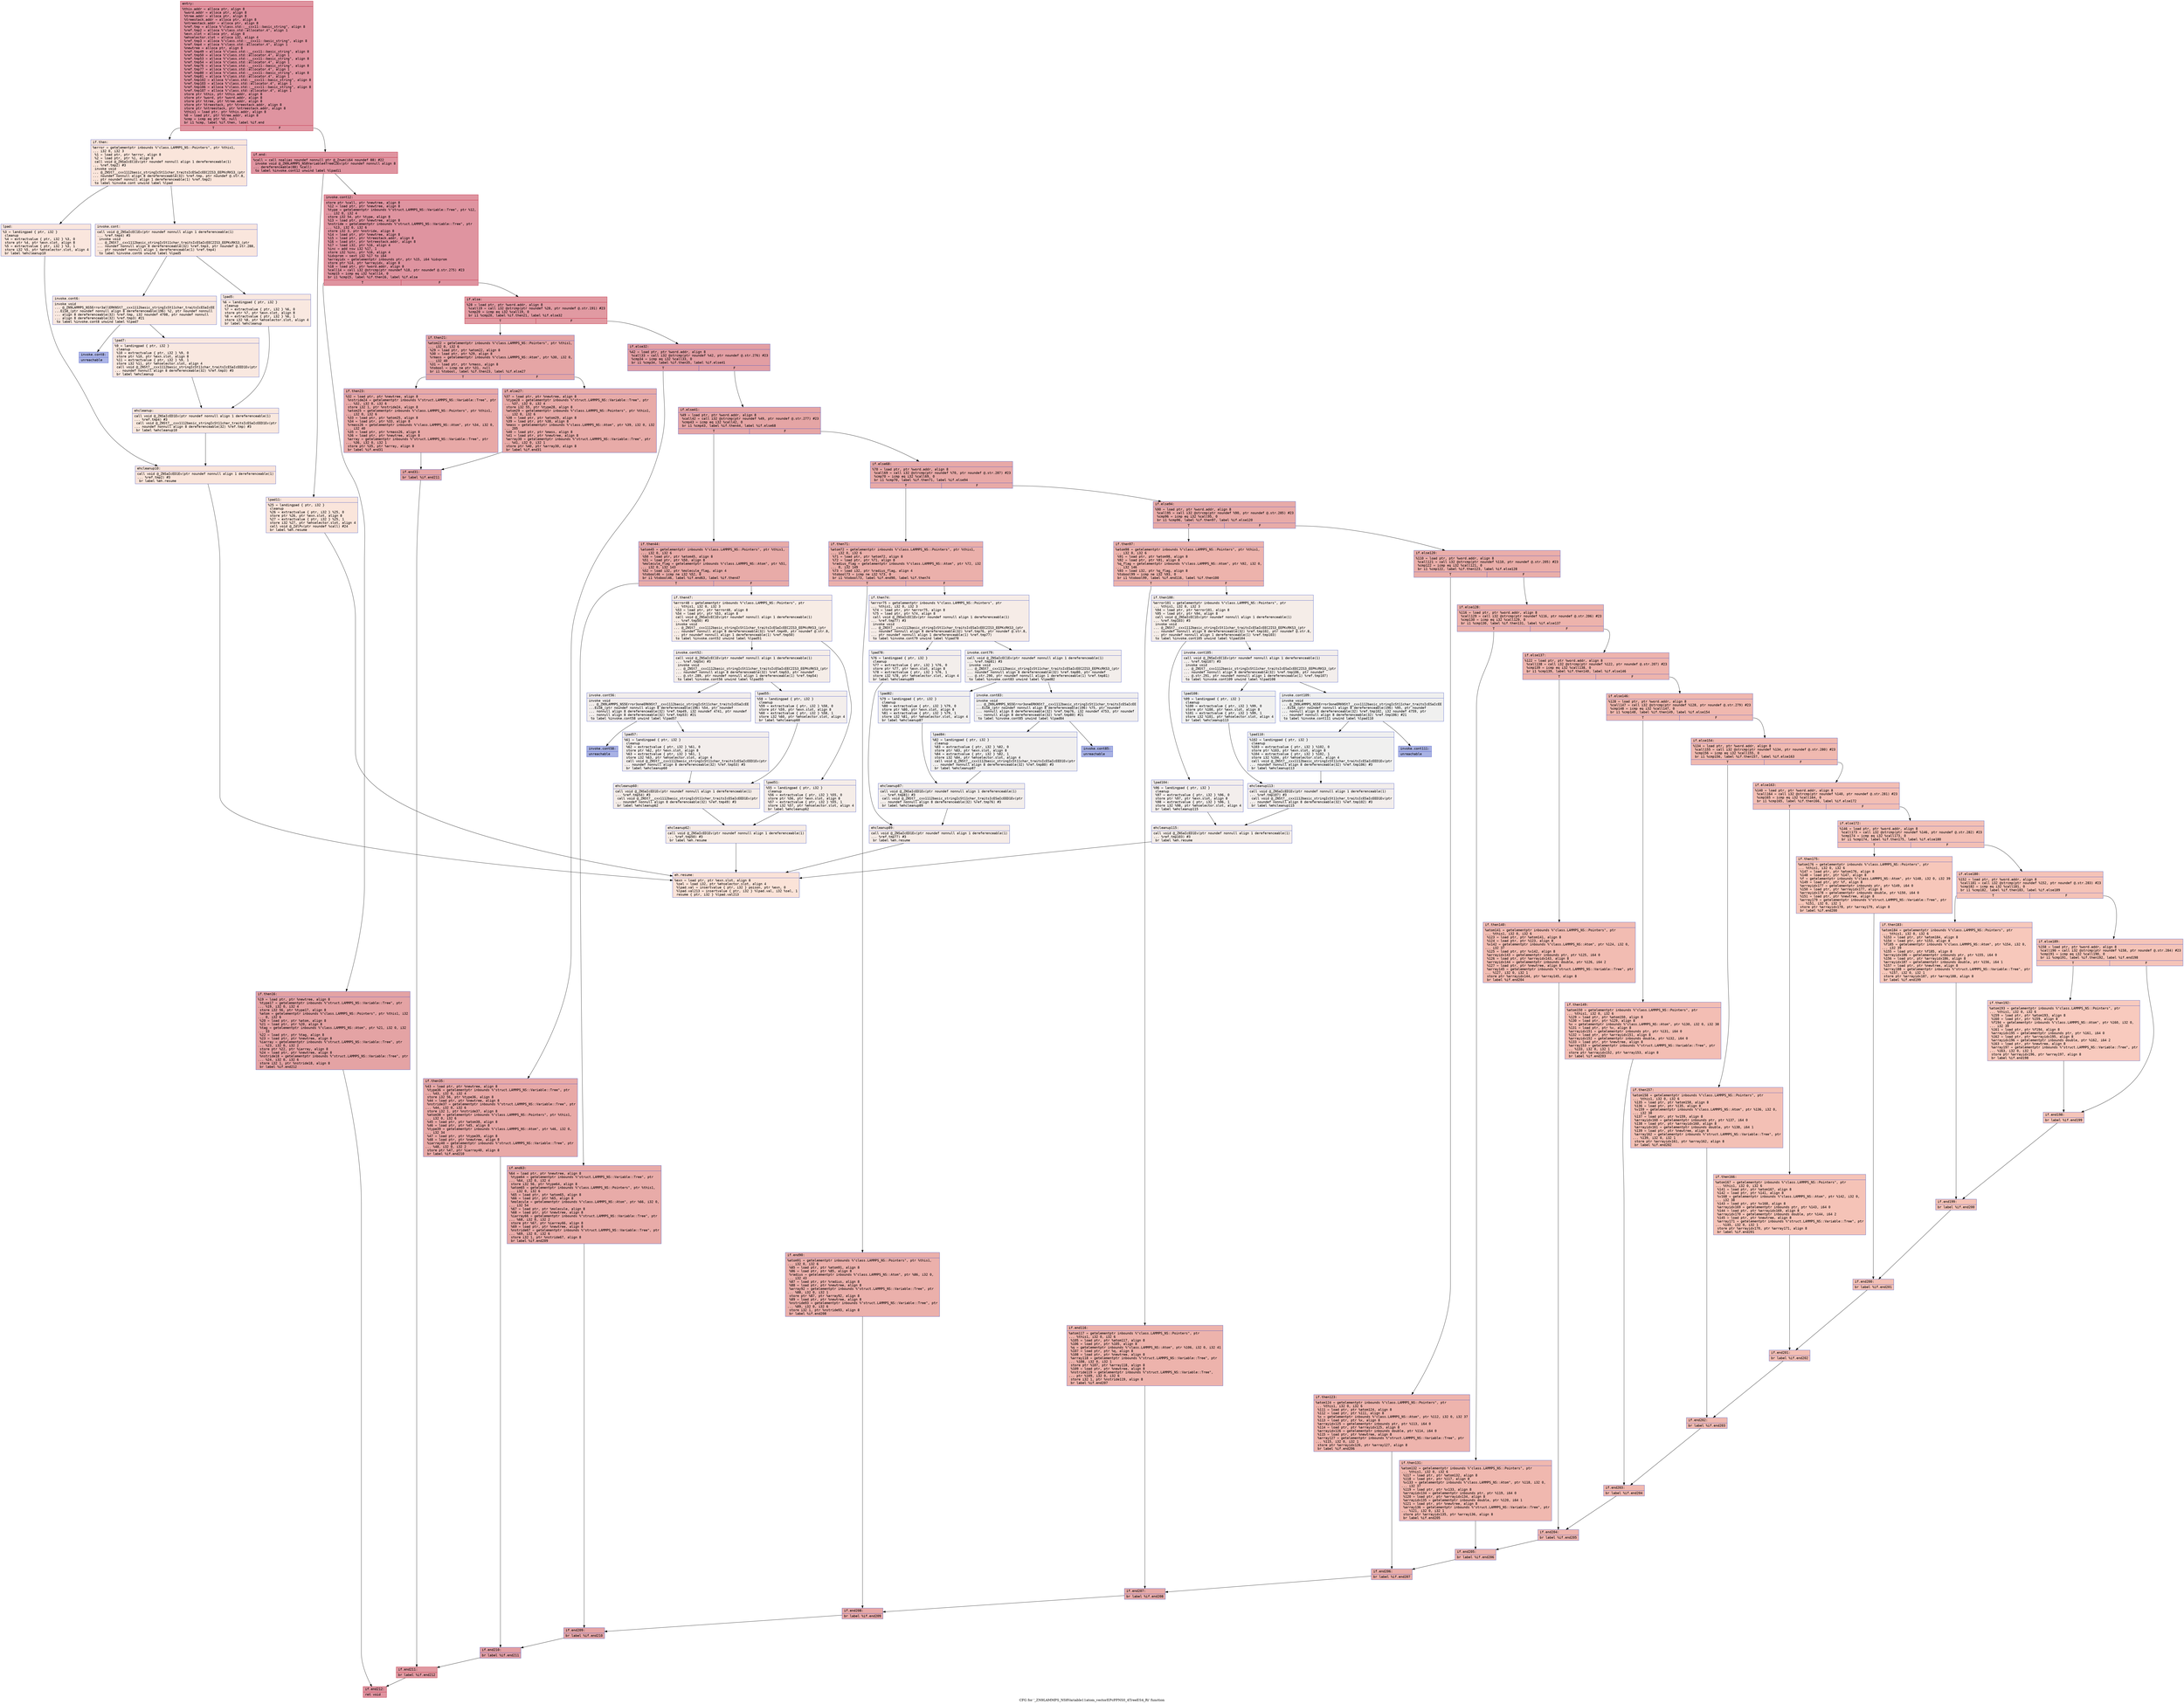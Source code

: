 digraph "CFG for '_ZN9LAMMPS_NS8Variable11atom_vectorEPcPPNS0_4TreeES4_Ri' function" {
	label="CFG for '_ZN9LAMMPS_NS8Variable11atom_vectorEPcPPNS0_4TreeES4_Ri' function";

	Node0x556bfe8cb020 [shape=record,color="#b70d28ff", style=filled, fillcolor="#b70d2870" fontname="Courier",label="{entry:\l|  %this.addr = alloca ptr, align 8\l  %word.addr = alloca ptr, align 8\l  %tree.addr = alloca ptr, align 8\l  %treestack.addr = alloca ptr, align 8\l  %ntreestack.addr = alloca ptr, align 8\l  %ref.tmp = alloca %\"class.std::__cxx11::basic_string\", align 8\l  %ref.tmp2 = alloca %\"class.std::allocator.4\", align 1\l  %exn.slot = alloca ptr, align 8\l  %ehselector.slot = alloca i32, align 4\l  %ref.tmp3 = alloca %\"class.std::__cxx11::basic_string\", align 8\l  %ref.tmp4 = alloca %\"class.std::allocator.4\", align 1\l  %newtree = alloca ptr, align 8\l  %ref.tmp49 = alloca %\"class.std::__cxx11::basic_string\", align 8\l  %ref.tmp50 = alloca %\"class.std::allocator.4\", align 1\l  %ref.tmp53 = alloca %\"class.std::__cxx11::basic_string\", align 8\l  %ref.tmp54 = alloca %\"class.std::allocator.4\", align 1\l  %ref.tmp76 = alloca %\"class.std::__cxx11::basic_string\", align 8\l  %ref.tmp77 = alloca %\"class.std::allocator.4\", align 1\l  %ref.tmp80 = alloca %\"class.std::__cxx11::basic_string\", align 8\l  %ref.tmp81 = alloca %\"class.std::allocator.4\", align 1\l  %ref.tmp102 = alloca %\"class.std::__cxx11::basic_string\", align 8\l  %ref.tmp103 = alloca %\"class.std::allocator.4\", align 1\l  %ref.tmp106 = alloca %\"class.std::__cxx11::basic_string\", align 8\l  %ref.tmp107 = alloca %\"class.std::allocator.4\", align 1\l  store ptr %this, ptr %this.addr, align 8\l  store ptr %word, ptr %word.addr, align 8\l  store ptr %tree, ptr %tree.addr, align 8\l  store ptr %treestack, ptr %treestack.addr, align 8\l  store ptr %ntreestack, ptr %ntreestack.addr, align 8\l  %this1 = load ptr, ptr %this.addr, align 8\l  %0 = load ptr, ptr %tree.addr, align 8\l  %cmp = icmp eq ptr %0, null\l  br i1 %cmp, label %if.then, label %if.end\l|{<s0>T|<s1>F}}"];
	Node0x556bfe8cb020:s0 -> Node0x556bfe8ccb90[tooltip="entry -> if.then\nProbability 0.00%" ];
	Node0x556bfe8cb020:s1 -> Node0x556bfe8ccc00[tooltip="entry -> if.end\nProbability 100.00%" ];
	Node0x556bfe8ccb90 [shape=record,color="#3d50c3ff", style=filled, fillcolor="#f4c5ad70" fontname="Courier",label="{if.then:\l|  %error = getelementptr inbounds %\"class.LAMMPS_NS::Pointers\", ptr %this1,\l... i32 0, i32 3\l  %1 = load ptr, ptr %error, align 8\l  %2 = load ptr, ptr %1, align 8\l  call void @_ZNSaIcEC1Ev(ptr noundef nonnull align 1 dereferenceable(1)\l... %ref.tmp2) #3\l  invoke void\l... @_ZNSt7__cxx1112basic_stringIcSt11char_traitsIcESaIcEEC2IS3_EEPKcRKS3_(ptr\l... noundef nonnull align 8 dereferenceable(32) %ref.tmp, ptr noundef @.str.8,\l... ptr noundef nonnull align 1 dereferenceable(1) %ref.tmp2)\l          to label %invoke.cont unwind label %lpad\l}"];
	Node0x556bfe8ccb90 -> Node0x556bfe8cd080[tooltip="if.then -> invoke.cont\nProbability 50.00%" ];
	Node0x556bfe8ccb90 -> Node0x556bfe8cd0d0[tooltip="if.then -> lpad\nProbability 50.00%" ];
	Node0x556bfe8cd080 [shape=record,color="#3d50c3ff", style=filled, fillcolor="#f3c7b170" fontname="Courier",label="{invoke.cont:\l|  call void @_ZNSaIcEC1Ev(ptr noundef nonnull align 1 dereferenceable(1)\l... %ref.tmp4) #3\l  invoke void\l... @_ZNSt7__cxx1112basic_stringIcSt11char_traitsIcESaIcEEC2IS3_EEPKcRKS3_(ptr\l... noundef nonnull align 8 dereferenceable(32) %ref.tmp3, ptr noundef @.str.288,\l... ptr noundef nonnull align 1 dereferenceable(1) %ref.tmp4)\l          to label %invoke.cont6 unwind label %lpad5\l}"];
	Node0x556bfe8cd080 -> Node0x556bfe8cd3f0[tooltip="invoke.cont -> invoke.cont6\nProbability 50.00%" ];
	Node0x556bfe8cd080 -> Node0x556bfe8cd440[tooltip="invoke.cont -> lpad5\nProbability 50.00%" ];
	Node0x556bfe8cd3f0 [shape=record,color="#3d50c3ff", style=filled, fillcolor="#f1ccb870" fontname="Courier",label="{invoke.cont6:\l|  invoke void\l... @_ZN9LAMMPS_NS5Error3allERKNSt7__cxx1112basic_stringIcSt11char_traitsIcESaIcEE\l...EiS8_(ptr noundef nonnull align 8 dereferenceable(196) %2, ptr noundef nonnull\l... align 8 dereferenceable(32) %ref.tmp, i32 noundef 4708, ptr noundef nonnull\l... align 8 dereferenceable(32) %ref.tmp3) #21\l          to label %invoke.cont8 unwind label %lpad7\l}"];
	Node0x556bfe8cd3f0 -> Node0x556bfe8cd3a0[tooltip="invoke.cont6 -> invoke.cont8\nProbability 0.00%" ];
	Node0x556bfe8cd3f0 -> Node0x556bfe8cd6a0[tooltip="invoke.cont6 -> lpad7\nProbability 100.00%" ];
	Node0x556bfe8cd3a0 [shape=record,color="#3d50c3ff", style=filled, fillcolor="#4358cb70" fontname="Courier",label="{invoke.cont8:\l|  unreachable\l}"];
	Node0x556bfe8cd0d0 [shape=record,color="#3d50c3ff", style=filled, fillcolor="#f3c7b170" fontname="Courier",label="{lpad:\l|  %3 = landingpad \{ ptr, i32 \}\l          cleanup\l  %4 = extractvalue \{ ptr, i32 \} %3, 0\l  store ptr %4, ptr %exn.slot, align 8\l  %5 = extractvalue \{ ptr, i32 \} %3, 1\l  store i32 %5, ptr %ehselector.slot, align 4\l  br label %ehcleanup10\l}"];
	Node0x556bfe8cd0d0 -> Node0x556bfe8cdba0[tooltip="lpad -> ehcleanup10\nProbability 100.00%" ];
	Node0x556bfe8cd440 [shape=record,color="#3d50c3ff", style=filled, fillcolor="#f1ccb870" fontname="Courier",label="{lpad5:\l|  %6 = landingpad \{ ptr, i32 \}\l          cleanup\l  %7 = extractvalue \{ ptr, i32 \} %6, 0\l  store ptr %7, ptr %exn.slot, align 8\l  %8 = extractvalue \{ ptr, i32 \} %6, 1\l  store i32 %8, ptr %ehselector.slot, align 4\l  br label %ehcleanup\l}"];
	Node0x556bfe8cd440 -> Node0x556bfe8cdef0[tooltip="lpad5 -> ehcleanup\nProbability 100.00%" ];
	Node0x556bfe8cd6a0 [shape=record,color="#3d50c3ff", style=filled, fillcolor="#f1ccb870" fontname="Courier",label="{lpad7:\l|  %9 = landingpad \{ ptr, i32 \}\l          cleanup\l  %10 = extractvalue \{ ptr, i32 \} %9, 0\l  store ptr %10, ptr %exn.slot, align 8\l  %11 = extractvalue \{ ptr, i32 \} %9, 1\l  store i32 %11, ptr %ehselector.slot, align 4\l  call void @_ZNSt7__cxx1112basic_stringIcSt11char_traitsIcESaIcEED1Ev(ptr\l... noundef nonnull align 8 dereferenceable(32) %ref.tmp3) #3\l  br label %ehcleanup\l}"];
	Node0x556bfe8cd6a0 -> Node0x556bfe8cdef0[tooltip="lpad7 -> ehcleanup\nProbability 100.00%" ];
	Node0x556bfe8cdef0 [shape=record,color="#3d50c3ff", style=filled, fillcolor="#f2cab570" fontname="Courier",label="{ehcleanup:\l|  call void @_ZNSaIcED1Ev(ptr noundef nonnull align 1 dereferenceable(1)\l... %ref.tmp4) #3\l  call void @_ZNSt7__cxx1112basic_stringIcSt11char_traitsIcESaIcEED1Ev(ptr\l... noundef nonnull align 8 dereferenceable(32) %ref.tmp) #3\l  br label %ehcleanup10\l}"];
	Node0x556bfe8cdef0 -> Node0x556bfe8cdba0[tooltip="ehcleanup -> ehcleanup10\nProbability 100.00%" ];
	Node0x556bfe8cdba0 [shape=record,color="#3d50c3ff", style=filled, fillcolor="#f4c5ad70" fontname="Courier",label="{ehcleanup10:\l|  call void @_ZNSaIcED1Ev(ptr noundef nonnull align 1 dereferenceable(1)\l... %ref.tmp2) #3\l  br label %eh.resume\l}"];
	Node0x556bfe8cdba0 -> Node0x556bfe8ce7a0[tooltip="ehcleanup10 -> eh.resume\nProbability 100.00%" ];
	Node0x556bfe8ccc00 [shape=record,color="#b70d28ff", style=filled, fillcolor="#b70d2870" fontname="Courier",label="{if.end:\l|  %call = call noalias noundef nonnull ptr @_Znwm(i64 noundef 88) #22\l  invoke void @_ZN9LAMMPS_NS8Variable4TreeC2Ev(ptr noundef nonnull align 8\l... dereferenceable(88) %call)\l          to label %invoke.cont12 unwind label %lpad11\l}"];
	Node0x556bfe8ccc00 -> Node0x556bfe8ce9a0[tooltip="if.end -> invoke.cont12\nProbability 100.00%" ];
	Node0x556bfe8ccc00 -> Node0x556bfe8cea20[tooltip="if.end -> lpad11\nProbability 0.00%" ];
	Node0x556bfe8ce9a0 [shape=record,color="#b70d28ff", style=filled, fillcolor="#b70d2870" fontname="Courier",label="{invoke.cont12:\l|  store ptr %call, ptr %newtree, align 8\l  %12 = load ptr, ptr %newtree, align 8\l  %type = getelementptr inbounds %\"struct.LAMMPS_NS::Variable::Tree\", ptr %12,\l... i32 0, i32 4\l  store i32 54, ptr %type, align 8\l  %13 = load ptr, ptr %newtree, align 8\l  %nstride = getelementptr inbounds %\"struct.LAMMPS_NS::Variable::Tree\", ptr\l... %13, i32 0, i32 6\l  store i32 3, ptr %nstride, align 8\l  %14 = load ptr, ptr %newtree, align 8\l  %15 = load ptr, ptr %treestack.addr, align 8\l  %16 = load ptr, ptr %ntreestack.addr, align 8\l  %17 = load i32, ptr %16, align 4\l  %inc = add nsw i32 %17, 1\l  store i32 %inc, ptr %16, align 4\l  %idxprom = sext i32 %17 to i64\l  %arrayidx = getelementptr inbounds ptr, ptr %15, i64 %idxprom\l  store ptr %14, ptr %arrayidx, align 8\l  %18 = load ptr, ptr %word.addr, align 8\l  %call14 = call i32 @strcmp(ptr noundef %18, ptr noundef @.str.275) #23\l  %cmp15 = icmp eq i32 %call14, 0\l  br i1 %cmp15, label %if.then16, label %if.else\l|{<s0>T|<s1>F}}"];
	Node0x556bfe8ce9a0:s0 -> Node0x556bfe8cfa50[tooltip="invoke.cont12 -> if.then16\nProbability 37.50%" ];
	Node0x556bfe8ce9a0:s1 -> Node0x556bfe8cfaa0[tooltip="invoke.cont12 -> if.else\nProbability 62.50%" ];
	Node0x556bfe8cfa50 [shape=record,color="#3d50c3ff", style=filled, fillcolor="#c32e3170" fontname="Courier",label="{if.then16:\l|  %19 = load ptr, ptr %newtree, align 8\l  %type17 = getelementptr inbounds %\"struct.LAMMPS_NS::Variable::Tree\", ptr\l... %19, i32 0, i32 4\l  store i32 56, ptr %type17, align 8\l  %atom = getelementptr inbounds %\"class.LAMMPS_NS::Pointers\", ptr %this1, i32\l... 0, i32 6\l  %20 = load ptr, ptr %atom, align 8\l  %21 = load ptr, ptr %20, align 8\l  %tag = getelementptr inbounds %\"class.LAMMPS_NS::Atom\", ptr %21, i32 0, i32\l... 33\l  %22 = load ptr, ptr %tag, align 8\l  %23 = load ptr, ptr %newtree, align 8\l  %iarray = getelementptr inbounds %\"struct.LAMMPS_NS::Variable::Tree\", ptr\l... %23, i32 0, i32 2\l  store ptr %22, ptr %iarray, align 8\l  %24 = load ptr, ptr %newtree, align 8\l  %nstride18 = getelementptr inbounds %\"struct.LAMMPS_NS::Variable::Tree\", ptr\l... %24, i32 0, i32 6\l  store i32 1, ptr %nstride18, align 8\l  br label %if.end212\l}"];
	Node0x556bfe8cfa50 -> Node0x556bfe8d0510[tooltip="if.then16 -> if.end212\nProbability 100.00%" ];
	Node0x556bfe8cea20 [shape=record,color="#3d50c3ff", style=filled, fillcolor="#f4c5ad70" fontname="Courier",label="{lpad11:\l|  %25 = landingpad \{ ptr, i32 \}\l          cleanup\l  %26 = extractvalue \{ ptr, i32 \} %25, 0\l  store ptr %26, ptr %exn.slot, align 8\l  %27 = extractvalue \{ ptr, i32 \} %25, 1\l  store i32 %27, ptr %ehselector.slot, align 4\l  call void @_ZdlPv(ptr noundef %call) #24\l  br label %eh.resume\l}"];
	Node0x556bfe8cea20 -> Node0x556bfe8ce7a0[tooltip="lpad11 -> eh.resume\nProbability 100.00%" ];
	Node0x556bfe8cfaa0 [shape=record,color="#b70d28ff", style=filled, fillcolor="#bb1b2c70" fontname="Courier",label="{if.else:\l|  %28 = load ptr, ptr %word.addr, align 8\l  %call19 = call i32 @strcmp(ptr noundef %28, ptr noundef @.str.191) #23\l  %cmp20 = icmp eq i32 %call19, 0\l  br i1 %cmp20, label %if.then21, label %if.else32\l|{<s0>T|<s1>F}}"];
	Node0x556bfe8cfaa0:s0 -> Node0x556bfe8d0cb0[tooltip="if.else -> if.then21\nProbability 37.50%" ];
	Node0x556bfe8cfaa0:s1 -> Node0x556bfe8d0d00[tooltip="if.else -> if.else32\nProbability 62.50%" ];
	Node0x556bfe8d0cb0 [shape=record,color="#3d50c3ff", style=filled, fillcolor="#c5333470" fontname="Courier",label="{if.then21:\l|  %atom22 = getelementptr inbounds %\"class.LAMMPS_NS::Pointers\", ptr %this1,\l... i32 0, i32 6\l  %29 = load ptr, ptr %atom22, align 8\l  %30 = load ptr, ptr %29, align 8\l  %rmass = getelementptr inbounds %\"class.LAMMPS_NS::Atom\", ptr %30, i32 0,\l... i32 40\l  %31 = load ptr, ptr %rmass, align 8\l  %tobool = icmp ne ptr %31, null\l  br i1 %tobool, label %if.then23, label %if.else27\l|{<s0>T|<s1>F}}"];
	Node0x556bfe8d0cb0:s0 -> Node0x556bfe8d1280[tooltip="if.then21 -> if.then23\nProbability 62.50%" ];
	Node0x556bfe8d0cb0:s1 -> Node0x556bfe8d1300[tooltip="if.then21 -> if.else27\nProbability 37.50%" ];
	Node0x556bfe8d1280 [shape=record,color="#3d50c3ff", style=filled, fillcolor="#ca3b3770" fontname="Courier",label="{if.then23:\l|  %32 = load ptr, ptr %newtree, align 8\l  %nstride24 = getelementptr inbounds %\"struct.LAMMPS_NS::Variable::Tree\", ptr\l... %32, i32 0, i32 6\l  store i32 1, ptr %nstride24, align 8\l  %atom25 = getelementptr inbounds %\"class.LAMMPS_NS::Pointers\", ptr %this1,\l... i32 0, i32 6\l  %33 = load ptr, ptr %atom25, align 8\l  %34 = load ptr, ptr %33, align 8\l  %rmass26 = getelementptr inbounds %\"class.LAMMPS_NS::Atom\", ptr %34, i32 0,\l... i32 40\l  %35 = load ptr, ptr %rmass26, align 8\l  %36 = load ptr, ptr %newtree, align 8\l  %array = getelementptr inbounds %\"struct.LAMMPS_NS::Variable::Tree\", ptr\l... %36, i32 0, i32 1\l  store ptr %35, ptr %array, align 8\l  br label %if.end31\l}"];
	Node0x556bfe8d1280 -> Node0x556bfe8d1be0[tooltip="if.then23 -> if.end31\nProbability 100.00%" ];
	Node0x556bfe8d1300 [shape=record,color="#3d50c3ff", style=filled, fillcolor="#cc403a70" fontname="Courier",label="{if.else27:\l|  %37 = load ptr, ptr %newtree, align 8\l  %type28 = getelementptr inbounds %\"struct.LAMMPS_NS::Variable::Tree\", ptr\l... %37, i32 0, i32 4\l  store i32 55, ptr %type28, align 8\l  %atom29 = getelementptr inbounds %\"class.LAMMPS_NS::Pointers\", ptr %this1,\l... i32 0, i32 6\l  %38 = load ptr, ptr %atom29, align 8\l  %39 = load ptr, ptr %38, align 8\l  %mass = getelementptr inbounds %\"class.LAMMPS_NS::Atom\", ptr %39, i32 0, i32\l... 205\l  %40 = load ptr, ptr %mass, align 8\l  %41 = load ptr, ptr %newtree, align 8\l  %array30 = getelementptr inbounds %\"struct.LAMMPS_NS::Variable::Tree\", ptr\l... %41, i32 0, i32 1\l  store ptr %40, ptr %array30, align 8\l  br label %if.end31\l}"];
	Node0x556bfe8d1300 -> Node0x556bfe8d1be0[tooltip="if.else27 -> if.end31\nProbability 100.00%" ];
	Node0x556bfe8d1be0 [shape=record,color="#3d50c3ff", style=filled, fillcolor="#c5333470" fontname="Courier",label="{if.end31:\l|  br label %if.end211\l}"];
	Node0x556bfe8d1be0 -> Node0x556bfe8d2480[tooltip="if.end31 -> if.end211\nProbability 100.00%" ];
	Node0x556bfe8d0d00 [shape=record,color="#3d50c3ff", style=filled, fillcolor="#be242e70" fontname="Courier",label="{if.else32:\l|  %42 = load ptr, ptr %word.addr, align 8\l  %call33 = call i32 @strcmp(ptr noundef %42, ptr noundef @.str.276) #23\l  %cmp34 = icmp eq i32 %call33, 0\l  br i1 %cmp34, label %if.then35, label %if.else41\l|{<s0>T|<s1>F}}"];
	Node0x556bfe8d0d00:s0 -> Node0x556bfe8d27f0[tooltip="if.else32 -> if.then35\nProbability 37.50%" ];
	Node0x556bfe8d0d00:s1 -> Node0x556bfe8d2870[tooltip="if.else32 -> if.else41\nProbability 62.50%" ];
	Node0x556bfe8d27f0 [shape=record,color="#3d50c3ff", style=filled, fillcolor="#ca3b3770" fontname="Courier",label="{if.then35:\l|  %43 = load ptr, ptr %newtree, align 8\l  %type36 = getelementptr inbounds %\"struct.LAMMPS_NS::Variable::Tree\", ptr\l... %43, i32 0, i32 4\l  store i32 56, ptr %type36, align 8\l  %44 = load ptr, ptr %newtree, align 8\l  %nstride37 = getelementptr inbounds %\"struct.LAMMPS_NS::Variable::Tree\", ptr\l... %44, i32 0, i32 6\l  store i32 1, ptr %nstride37, align 8\l  %atom38 = getelementptr inbounds %\"class.LAMMPS_NS::Pointers\", ptr %this1,\l... i32 0, i32 6\l  %45 = load ptr, ptr %atom38, align 8\l  %46 = load ptr, ptr %45, align 8\l  %type39 = getelementptr inbounds %\"class.LAMMPS_NS::Atom\", ptr %46, i32 0,\l... i32 34\l  %47 = load ptr, ptr %type39, align 8\l  %48 = load ptr, ptr %newtree, align 8\l  %iarray40 = getelementptr inbounds %\"struct.LAMMPS_NS::Variable::Tree\", ptr\l... %48, i32 0, i32 2\l  store ptr %47, ptr %iarray40, align 8\l  br label %if.end210\l}"];
	Node0x556bfe8d27f0 -> Node0x556bfe8d3b10[tooltip="if.then35 -> if.end210\nProbability 100.00%" ];
	Node0x556bfe8d2870 [shape=record,color="#3d50c3ff", style=filled, fillcolor="#c5333470" fontname="Courier",label="{if.else41:\l|  %49 = load ptr, ptr %word.addr, align 8\l  %call42 = call i32 @strcmp(ptr noundef %49, ptr noundef @.str.277) #23\l  %cmp43 = icmp eq i32 %call42, 0\l  br i1 %cmp43, label %if.then44, label %if.else68\l|{<s0>T|<s1>F}}"];
	Node0x556bfe8d2870:s0 -> Node0x556bfe8d3e80[tooltip="if.else41 -> if.then44\nProbability 37.50%" ];
	Node0x556bfe8d2870:s1 -> Node0x556bfe8d3f00[tooltip="if.else41 -> if.else68\nProbability 62.50%" ];
	Node0x556bfe8d3e80 [shape=record,color="#3d50c3ff", style=filled, fillcolor="#cc403a70" fontname="Courier",label="{if.then44:\l|  %atom45 = getelementptr inbounds %\"class.LAMMPS_NS::Pointers\", ptr %this1,\l... i32 0, i32 6\l  %50 = load ptr, ptr %atom45, align 8\l  %51 = load ptr, ptr %50, align 8\l  %molecule_flag = getelementptr inbounds %\"class.LAMMPS_NS::Atom\", ptr %51,\l... i32 0, i32 143\l  %52 = load i32, ptr %molecule_flag, align 4\l  %tobool46 = icmp ne i32 %52, 0\l  br i1 %tobool46, label %if.end63, label %if.then47\l|{<s0>T|<s1>F}}"];
	Node0x556bfe8d3e80:s0 -> Node0x556bfe8cf050[tooltip="if.then44 -> if.end63\nProbability 100.00%" ];
	Node0x556bfe8d3e80:s1 -> Node0x556bfe8cf0d0[tooltip="if.then44 -> if.then47\nProbability 0.00%" ];
	Node0x556bfe8cf0d0 [shape=record,color="#3d50c3ff", style=filled, fillcolor="#ecd3c570" fontname="Courier",label="{if.then47:\l|  %error48 = getelementptr inbounds %\"class.LAMMPS_NS::Pointers\", ptr\l... %this1, i32 0, i32 3\l  %53 = load ptr, ptr %error48, align 8\l  %54 = load ptr, ptr %53, align 8\l  call void @_ZNSaIcEC1Ev(ptr noundef nonnull align 1 dereferenceable(1)\l... %ref.tmp50) #3\l  invoke void\l... @_ZNSt7__cxx1112basic_stringIcSt11char_traitsIcESaIcEEC2IS3_EEPKcRKS3_(ptr\l... noundef nonnull align 8 dereferenceable(32) %ref.tmp49, ptr noundef @.str.8,\l... ptr noundef nonnull align 1 dereferenceable(1) %ref.tmp50)\l          to label %invoke.cont52 unwind label %lpad51\l}"];
	Node0x556bfe8cf0d0 -> Node0x556bfe8d5020[tooltip="if.then47 -> invoke.cont52\nProbability 50.00%" ];
	Node0x556bfe8cf0d0 -> Node0x556bfe8d50a0[tooltip="if.then47 -> lpad51\nProbability 50.00%" ];
	Node0x556bfe8d5020 [shape=record,color="#3d50c3ff", style=filled, fillcolor="#e8d6cc70" fontname="Courier",label="{invoke.cont52:\l|  call void @_ZNSaIcEC1Ev(ptr noundef nonnull align 1 dereferenceable(1)\l... %ref.tmp54) #3\l  invoke void\l... @_ZNSt7__cxx1112basic_stringIcSt11char_traitsIcESaIcEEC2IS3_EEPKcRKS3_(ptr\l... noundef nonnull align 8 dereferenceable(32) %ref.tmp53, ptr noundef\l... @.str.289, ptr noundef nonnull align 1 dereferenceable(1) %ref.tmp54)\l          to label %invoke.cont56 unwind label %lpad55\l}"];
	Node0x556bfe8d5020 -> Node0x556bfe8d5420[tooltip="invoke.cont52 -> invoke.cont56\nProbability 50.00%" ];
	Node0x556bfe8d5020 -> Node0x556bfe8d5470[tooltip="invoke.cont52 -> lpad55\nProbability 50.00%" ];
	Node0x556bfe8d5420 [shape=record,color="#3d50c3ff", style=filled, fillcolor="#e3d9d370" fontname="Courier",label="{invoke.cont56:\l|  invoke void\l... @_ZN9LAMMPS_NS5Error3oneERKNSt7__cxx1112basic_stringIcSt11char_traitsIcESaIcEE\l...EiS8_(ptr noundef nonnull align 8 dereferenceable(196) %54, ptr noundef\l... nonnull align 8 dereferenceable(32) %ref.tmp49, i32 noundef 4741, ptr noundef\l... nonnull align 8 dereferenceable(32) %ref.tmp53) #21\l          to label %invoke.cont58 unwind label %lpad57\l}"];
	Node0x556bfe8d5420 -> Node0x556bfe8d53d0[tooltip="invoke.cont56 -> invoke.cont58\nProbability 0.00%" ];
	Node0x556bfe8d5420 -> Node0x556bfe8d5790[tooltip="invoke.cont56 -> lpad57\nProbability 100.00%" ];
	Node0x556bfe8d53d0 [shape=record,color="#3d50c3ff", style=filled, fillcolor="#3d50c370" fontname="Courier",label="{invoke.cont58:\l|  unreachable\l}"];
	Node0x556bfe8d50a0 [shape=record,color="#3d50c3ff", style=filled, fillcolor="#e8d6cc70" fontname="Courier",label="{lpad51:\l|  %55 = landingpad \{ ptr, i32 \}\l          cleanup\l  %56 = extractvalue \{ ptr, i32 \} %55, 0\l  store ptr %56, ptr %exn.slot, align 8\l  %57 = extractvalue \{ ptr, i32 \} %55, 1\l  store i32 %57, ptr %ehselector.slot, align 4\l  br label %ehcleanup62\l}"];
	Node0x556bfe8d50a0 -> Node0x556bfe8d5d50[tooltip="lpad51 -> ehcleanup62\nProbability 100.00%" ];
	Node0x556bfe8d5470 [shape=record,color="#3d50c3ff", style=filled, fillcolor="#e3d9d370" fontname="Courier",label="{lpad55:\l|  %58 = landingpad \{ ptr, i32 \}\l          cleanup\l  %59 = extractvalue \{ ptr, i32 \} %58, 0\l  store ptr %59, ptr %exn.slot, align 8\l  %60 = extractvalue \{ ptr, i32 \} %58, 1\l  store i32 %60, ptr %ehselector.slot, align 4\l  br label %ehcleanup60\l}"];
	Node0x556bfe8d5470 -> Node0x556bfe8d60a0[tooltip="lpad55 -> ehcleanup60\nProbability 100.00%" ];
	Node0x556bfe8d5790 [shape=record,color="#3d50c3ff", style=filled, fillcolor="#e3d9d370" fontname="Courier",label="{lpad57:\l|  %61 = landingpad \{ ptr, i32 \}\l          cleanup\l  %62 = extractvalue \{ ptr, i32 \} %61, 0\l  store ptr %62, ptr %exn.slot, align 8\l  %63 = extractvalue \{ ptr, i32 \} %61, 1\l  store i32 %63, ptr %ehselector.slot, align 4\l  call void @_ZNSt7__cxx1112basic_stringIcSt11char_traitsIcESaIcEED1Ev(ptr\l... noundef nonnull align 8 dereferenceable(32) %ref.tmp53) #3\l  br label %ehcleanup60\l}"];
	Node0x556bfe8d5790 -> Node0x556bfe8d60a0[tooltip="lpad57 -> ehcleanup60\nProbability 100.00%" ];
	Node0x556bfe8d60a0 [shape=record,color="#3d50c3ff", style=filled, fillcolor="#e8d6cc70" fontname="Courier",label="{ehcleanup60:\l|  call void @_ZNSaIcED1Ev(ptr noundef nonnull align 1 dereferenceable(1)\l... %ref.tmp54) #3\l  call void @_ZNSt7__cxx1112basic_stringIcSt11char_traitsIcESaIcEED1Ev(ptr\l... noundef nonnull align 8 dereferenceable(32) %ref.tmp49) #3\l  br label %ehcleanup62\l}"];
	Node0x556bfe8d60a0 -> Node0x556bfe8d5d50[tooltip="ehcleanup60 -> ehcleanup62\nProbability 100.00%" ];
	Node0x556bfe8d5d50 [shape=record,color="#3d50c3ff", style=filled, fillcolor="#ecd3c570" fontname="Courier",label="{ehcleanup62:\l|  call void @_ZNSaIcED1Ev(ptr noundef nonnull align 1 dereferenceable(1)\l... %ref.tmp50) #3\l  br label %eh.resume\l}"];
	Node0x556bfe8d5d50 -> Node0x556bfe8ce7a0[tooltip="ehcleanup62 -> eh.resume\nProbability 100.00%" ];
	Node0x556bfe8cf050 [shape=record,color="#3d50c3ff", style=filled, fillcolor="#cc403a70" fontname="Courier",label="{if.end63:\l|  %64 = load ptr, ptr %newtree, align 8\l  %type64 = getelementptr inbounds %\"struct.LAMMPS_NS::Variable::Tree\", ptr\l... %64, i32 0, i32 4\l  store i32 56, ptr %type64, align 8\l  %atom65 = getelementptr inbounds %\"class.LAMMPS_NS::Pointers\", ptr %this1,\l... i32 0, i32 6\l  %65 = load ptr, ptr %atom65, align 8\l  %66 = load ptr, ptr %65, align 8\l  %molecule = getelementptr inbounds %\"class.LAMMPS_NS::Atom\", ptr %66, i32 0,\l... i32 54\l  %67 = load ptr, ptr %molecule, align 8\l  %68 = load ptr, ptr %newtree, align 8\l  %iarray66 = getelementptr inbounds %\"struct.LAMMPS_NS::Variable::Tree\", ptr\l... %68, i32 0, i32 2\l  store ptr %67, ptr %iarray66, align 8\l  %69 = load ptr, ptr %newtree, align 8\l  %nstride67 = getelementptr inbounds %\"struct.LAMMPS_NS::Variable::Tree\", ptr\l... %69, i32 0, i32 6\l  store i32 1, ptr %nstride67, align 8\l  br label %if.end209\l}"];
	Node0x556bfe8cf050 -> Node0x556bfe8d72e0[tooltip="if.end63 -> if.end209\nProbability 100.00%" ];
	Node0x556bfe8d3f00 [shape=record,color="#3d50c3ff", style=filled, fillcolor="#ca3b3770" fontname="Courier",label="{if.else68:\l|  %70 = load ptr, ptr %word.addr, align 8\l  %call69 = call i32 @strcmp(ptr noundef %70, ptr noundef @.str.287) #23\l  %cmp70 = icmp eq i32 %call69, 0\l  br i1 %cmp70, label %if.then71, label %if.else94\l|{<s0>T|<s1>F}}"];
	Node0x556bfe8d3f00:s0 -> Node0x556bfe8d7650[tooltip="if.else68 -> if.then71\nProbability 37.50%" ];
	Node0x556bfe8d3f00:s1 -> Node0x556bfe8d76d0[tooltip="if.else68 -> if.else94\nProbability 62.50%" ];
	Node0x556bfe8d7650 [shape=record,color="#3d50c3ff", style=filled, fillcolor="#d24b4070" fontname="Courier",label="{if.then71:\l|  %atom72 = getelementptr inbounds %\"class.LAMMPS_NS::Pointers\", ptr %this1,\l... i32 0, i32 6\l  %71 = load ptr, ptr %atom72, align 8\l  %72 = load ptr, ptr %71, align 8\l  %radius_flag = getelementptr inbounds %\"class.LAMMPS_NS::Atom\", ptr %72, i32\l... 0, i32 149\l  %73 = load i32, ptr %radius_flag, align 4\l  %tobool73 = icmp ne i32 %73, 0\l  br i1 %tobool73, label %if.end90, label %if.then74\l|{<s0>T|<s1>F}}"];
	Node0x556bfe8d7650:s0 -> Node0x556bfe8d7c40[tooltip="if.then71 -> if.end90\nProbability 100.00%" ];
	Node0x556bfe8d7650:s1 -> Node0x556bfe8d7cc0[tooltip="if.then71 -> if.then74\nProbability 0.00%" ];
	Node0x556bfe8d7cc0 [shape=record,color="#3d50c3ff", style=filled, fillcolor="#ead5c970" fontname="Courier",label="{if.then74:\l|  %error75 = getelementptr inbounds %\"class.LAMMPS_NS::Pointers\", ptr\l... %this1, i32 0, i32 3\l  %74 = load ptr, ptr %error75, align 8\l  %75 = load ptr, ptr %74, align 8\l  call void @_ZNSaIcEC1Ev(ptr noundef nonnull align 1 dereferenceable(1)\l... %ref.tmp77) #3\l  invoke void\l... @_ZNSt7__cxx1112basic_stringIcSt11char_traitsIcESaIcEEC2IS3_EEPKcRKS3_(ptr\l... noundef nonnull align 8 dereferenceable(32) %ref.tmp76, ptr noundef @.str.8,\l... ptr noundef nonnull align 1 dereferenceable(1) %ref.tmp77)\l          to label %invoke.cont79 unwind label %lpad78\l}"];
	Node0x556bfe8d7cc0 -> Node0x556bfe8d8150[tooltip="if.then74 -> invoke.cont79\nProbability 50.00%" ];
	Node0x556bfe8d7cc0 -> Node0x556bfe8d81d0[tooltip="if.then74 -> lpad78\nProbability 50.00%" ];
	Node0x556bfe8d8150 [shape=record,color="#3d50c3ff", style=filled, fillcolor="#e5d8d170" fontname="Courier",label="{invoke.cont79:\l|  call void @_ZNSaIcEC1Ev(ptr noundef nonnull align 1 dereferenceable(1)\l... %ref.tmp81) #3\l  invoke void\l... @_ZNSt7__cxx1112basic_stringIcSt11char_traitsIcESaIcEEC2IS3_EEPKcRKS3_(ptr\l... noundef nonnull align 8 dereferenceable(32) %ref.tmp80, ptr noundef\l... @.str.290, ptr noundef nonnull align 1 dereferenceable(1) %ref.tmp81)\l          to label %invoke.cont83 unwind label %lpad82\l}"];
	Node0x556bfe8d8150 -> Node0x556bfe8d84f0[tooltip="invoke.cont79 -> invoke.cont83\nProbability 50.00%" ];
	Node0x556bfe8d8150 -> Node0x556bfe8d8540[tooltip="invoke.cont79 -> lpad82\nProbability 50.00%" ];
	Node0x556bfe8d84f0 [shape=record,color="#3d50c3ff", style=filled, fillcolor="#e0dbd870" fontname="Courier",label="{invoke.cont83:\l|  invoke void\l... @_ZN9LAMMPS_NS5Error3oneERKNSt7__cxx1112basic_stringIcSt11char_traitsIcESaIcEE\l...EiS8_(ptr noundef nonnull align 8 dereferenceable(196) %75, ptr noundef\l... nonnull align 8 dereferenceable(32) %ref.tmp76, i32 noundef 4753, ptr noundef\l... nonnull align 8 dereferenceable(32) %ref.tmp80) #21\l          to label %invoke.cont85 unwind label %lpad84\l}"];
	Node0x556bfe8d84f0 -> Node0x556bfe8d84a0[tooltip="invoke.cont83 -> invoke.cont85\nProbability 0.00%" ];
	Node0x556bfe8d84f0 -> Node0x556bfe8d8860[tooltip="invoke.cont83 -> lpad84\nProbability 100.00%" ];
	Node0x556bfe8d84a0 [shape=record,color="#3d50c3ff", style=filled, fillcolor="#3d50c370" fontname="Courier",label="{invoke.cont85:\l|  unreachable\l}"];
	Node0x556bfe8d81d0 [shape=record,color="#3d50c3ff", style=filled, fillcolor="#e5d8d170" fontname="Courier",label="{lpad78:\l|  %76 = landingpad \{ ptr, i32 \}\l          cleanup\l  %77 = extractvalue \{ ptr, i32 \} %76, 0\l  store ptr %77, ptr %exn.slot, align 8\l  %78 = extractvalue \{ ptr, i32 \} %76, 1\l  store i32 %78, ptr %ehselector.slot, align 4\l  br label %ehcleanup89\l}"];
	Node0x556bfe8d81d0 -> Node0x556bfe8d8e20[tooltip="lpad78 -> ehcleanup89\nProbability 100.00%" ];
	Node0x556bfe8d8540 [shape=record,color="#3d50c3ff", style=filled, fillcolor="#e0dbd870" fontname="Courier",label="{lpad82:\l|  %79 = landingpad \{ ptr, i32 \}\l          cleanup\l  %80 = extractvalue \{ ptr, i32 \} %79, 0\l  store ptr %80, ptr %exn.slot, align 8\l  %81 = extractvalue \{ ptr, i32 \} %79, 1\l  store i32 %81, ptr %ehselector.slot, align 4\l  br label %ehcleanup87\l}"];
	Node0x556bfe8d8540 -> Node0x556bfe8d9170[tooltip="lpad82 -> ehcleanup87\nProbability 100.00%" ];
	Node0x556bfe8d8860 [shape=record,color="#3d50c3ff", style=filled, fillcolor="#e0dbd870" fontname="Courier",label="{lpad84:\l|  %82 = landingpad \{ ptr, i32 \}\l          cleanup\l  %83 = extractvalue \{ ptr, i32 \} %82, 0\l  store ptr %83, ptr %exn.slot, align 8\l  %84 = extractvalue \{ ptr, i32 \} %82, 1\l  store i32 %84, ptr %ehselector.slot, align 4\l  call void @_ZNSt7__cxx1112basic_stringIcSt11char_traitsIcESaIcEED1Ev(ptr\l... noundef nonnull align 8 dereferenceable(32) %ref.tmp80) #3\l  br label %ehcleanup87\l}"];
	Node0x556bfe8d8860 -> Node0x556bfe8d9170[tooltip="lpad84 -> ehcleanup87\nProbability 100.00%" ];
	Node0x556bfe8d9170 [shape=record,color="#3d50c3ff", style=filled, fillcolor="#e5d8d170" fontname="Courier",label="{ehcleanup87:\l|  call void @_ZNSaIcED1Ev(ptr noundef nonnull align 1 dereferenceable(1)\l... %ref.tmp81) #3\l  call void @_ZNSt7__cxx1112basic_stringIcSt11char_traitsIcESaIcEED1Ev(ptr\l... noundef nonnull align 8 dereferenceable(32) %ref.tmp76) #3\l  br label %ehcleanup89\l}"];
	Node0x556bfe8d9170 -> Node0x556bfe8d8e20[tooltip="ehcleanup87 -> ehcleanup89\nProbability 100.00%" ];
	Node0x556bfe8d8e20 [shape=record,color="#3d50c3ff", style=filled, fillcolor="#ead5c970" fontname="Courier",label="{ehcleanup89:\l|  call void @_ZNSaIcED1Ev(ptr noundef nonnull align 1 dereferenceable(1)\l... %ref.tmp77) #3\l  br label %eh.resume\l}"];
	Node0x556bfe8d8e20 -> Node0x556bfe8ce7a0[tooltip="ehcleanup89 -> eh.resume\nProbability 100.00%" ];
	Node0x556bfe8d7c40 [shape=record,color="#3d50c3ff", style=filled, fillcolor="#d24b4070" fontname="Courier",label="{if.end90:\l|  %atom91 = getelementptr inbounds %\"class.LAMMPS_NS::Pointers\", ptr %this1,\l... i32 0, i32 6\l  %85 = load ptr, ptr %atom91, align 8\l  %86 = load ptr, ptr %85, align 8\l  %radius = getelementptr inbounds %\"class.LAMMPS_NS::Atom\", ptr %86, i32 0,\l... i32 43\l  %87 = load ptr, ptr %radius, align 8\l  %88 = load ptr, ptr %newtree, align 8\l  %array92 = getelementptr inbounds %\"struct.LAMMPS_NS::Variable::Tree\", ptr\l... %88, i32 0, i32 1\l  store ptr %87, ptr %array92, align 8\l  %89 = load ptr, ptr %newtree, align 8\l  %nstride93 = getelementptr inbounds %\"struct.LAMMPS_NS::Variable::Tree\", ptr\l... %89, i32 0, i32 6\l  store i32 1, ptr %nstride93, align 8\l  br label %if.end208\l}"];
	Node0x556bfe8d7c40 -> Node0x556bfe8da190[tooltip="if.end90 -> if.end208\nProbability 100.00%" ];
	Node0x556bfe8d76d0 [shape=record,color="#3d50c3ff", style=filled, fillcolor="#cc403a70" fontname="Courier",label="{if.else94:\l|  %90 = load ptr, ptr %word.addr, align 8\l  %call95 = call i32 @strcmp(ptr noundef %90, ptr noundef @.str.285) #23\l  %cmp96 = icmp eq i32 %call95, 0\l  br i1 %cmp96, label %if.then97, label %if.else120\l|{<s0>T|<s1>F}}"];
	Node0x556bfe8d76d0:s0 -> Node0x556bfe8da500[tooltip="if.else94 -> if.then97\nProbability 37.50%" ];
	Node0x556bfe8d76d0:s1 -> Node0x556bfe8da580[tooltip="if.else94 -> if.else120\nProbability 62.50%" ];
	Node0x556bfe8da500 [shape=record,color="#3d50c3ff", style=filled, fillcolor="#d6524470" fontname="Courier",label="{if.then97:\l|  %atom98 = getelementptr inbounds %\"class.LAMMPS_NS::Pointers\", ptr %this1,\l... i32 0, i32 6\l  %91 = load ptr, ptr %atom98, align 8\l  %92 = load ptr, ptr %91, align 8\l  %q_flag = getelementptr inbounds %\"class.LAMMPS_NS::Atom\", ptr %92, i32 0,\l... i32 146\l  %93 = load i32, ptr %q_flag, align 8\l  %tobool99 = icmp ne i32 %93, 0\l  br i1 %tobool99, label %if.end116, label %if.then100\l|{<s0>T|<s1>F}}"];
	Node0x556bfe8da500:s0 -> Node0x556bfe8daab0[tooltip="if.then97 -> if.end116\nProbability 100.00%" ];
	Node0x556bfe8da500:s1 -> Node0x556bfe8dab30[tooltip="if.then97 -> if.then100\nProbability 0.00%" ];
	Node0x556bfe8dab30 [shape=record,color="#3d50c3ff", style=filled, fillcolor="#e8d6cc70" fontname="Courier",label="{if.then100:\l|  %error101 = getelementptr inbounds %\"class.LAMMPS_NS::Pointers\", ptr\l... %this1, i32 0, i32 3\l  %94 = load ptr, ptr %error101, align 8\l  %95 = load ptr, ptr %94, align 8\l  call void @_ZNSaIcEC1Ev(ptr noundef nonnull align 1 dereferenceable(1)\l... %ref.tmp103) #3\l  invoke void\l... @_ZNSt7__cxx1112basic_stringIcSt11char_traitsIcESaIcEEC2IS3_EEPKcRKS3_(ptr\l... noundef nonnull align 8 dereferenceable(32) %ref.tmp102, ptr noundef @.str.8,\l... ptr noundef nonnull align 1 dereferenceable(1) %ref.tmp103)\l          to label %invoke.cont105 unwind label %lpad104\l}"];
	Node0x556bfe8dab30 -> Node0x556bfe8d3270[tooltip="if.then100 -> invoke.cont105\nProbability 50.00%" ];
	Node0x556bfe8dab30 -> Node0x556bfe8d32f0[tooltip="if.then100 -> lpad104\nProbability 50.00%" ];
	Node0x556bfe8d3270 [shape=record,color="#3d50c3ff", style=filled, fillcolor="#e3d9d370" fontname="Courier",label="{invoke.cont105:\l|  call void @_ZNSaIcEC1Ev(ptr noundef nonnull align 1 dereferenceable(1)\l... %ref.tmp107) #3\l  invoke void\l... @_ZNSt7__cxx1112basic_stringIcSt11char_traitsIcESaIcEEC2IS3_EEPKcRKS3_(ptr\l... noundef nonnull align 8 dereferenceable(32) %ref.tmp106, ptr noundef\l... @.str.291, ptr noundef nonnull align 1 dereferenceable(1) %ref.tmp107)\l          to label %invoke.cont109 unwind label %lpad108\l}"];
	Node0x556bfe8d3270 -> Node0x556bfe8d3610[tooltip="invoke.cont105 -> invoke.cont109\nProbability 50.00%" ];
	Node0x556bfe8d3270 -> Node0x556bfe8d3660[tooltip="invoke.cont105 -> lpad108\nProbability 50.00%" ];
	Node0x556bfe8d3610 [shape=record,color="#3d50c3ff", style=filled, fillcolor="#dedcdb70" fontname="Courier",label="{invoke.cont109:\l|  invoke void\l... @_ZN9LAMMPS_NS5Error3oneERKNSt7__cxx1112basic_stringIcSt11char_traitsIcESaIcEE\l...EiS8_(ptr noundef nonnull align 8 dereferenceable(196) %95, ptr noundef\l... nonnull align 8 dereferenceable(32) %ref.tmp102, i32 noundef 4759, ptr\l... noundef nonnull align 8 dereferenceable(32) %ref.tmp106) #21\l          to label %invoke.cont111 unwind label %lpad110\l}"];
	Node0x556bfe8d3610 -> Node0x556bfe8d35c0[tooltip="invoke.cont109 -> invoke.cont111\nProbability 0.00%" ];
	Node0x556bfe8d3610 -> Node0x556bfe8dbef0[tooltip="invoke.cont109 -> lpad110\nProbability 100.00%" ];
	Node0x556bfe8d35c0 [shape=record,color="#3d50c3ff", style=filled, fillcolor="#3d50c370" fontname="Courier",label="{invoke.cont111:\l|  unreachable\l}"];
	Node0x556bfe8d32f0 [shape=record,color="#3d50c3ff", style=filled, fillcolor="#e3d9d370" fontname="Courier",label="{lpad104:\l|  %96 = landingpad \{ ptr, i32 \}\l          cleanup\l  %97 = extractvalue \{ ptr, i32 \} %96, 0\l  store ptr %97, ptr %exn.slot, align 8\l  %98 = extractvalue \{ ptr, i32 \} %96, 1\l  store i32 %98, ptr %ehselector.slot, align 4\l  br label %ehcleanup115\l}"];
	Node0x556bfe8d32f0 -> Node0x556bfe8dc4b0[tooltip="lpad104 -> ehcleanup115\nProbability 100.00%" ];
	Node0x556bfe8d3660 [shape=record,color="#3d50c3ff", style=filled, fillcolor="#dedcdb70" fontname="Courier",label="{lpad108:\l|  %99 = landingpad \{ ptr, i32 \}\l          cleanup\l  %100 = extractvalue \{ ptr, i32 \} %99, 0\l  store ptr %100, ptr %exn.slot, align 8\l  %101 = extractvalue \{ ptr, i32 \} %99, 1\l  store i32 %101, ptr %ehselector.slot, align 4\l  br label %ehcleanup113\l}"];
	Node0x556bfe8d3660 -> Node0x556bfe8dc800[tooltip="lpad108 -> ehcleanup113\nProbability 100.00%" ];
	Node0x556bfe8dbef0 [shape=record,color="#3d50c3ff", style=filled, fillcolor="#dedcdb70" fontname="Courier",label="{lpad110:\l|  %102 = landingpad \{ ptr, i32 \}\l          cleanup\l  %103 = extractvalue \{ ptr, i32 \} %102, 0\l  store ptr %103, ptr %exn.slot, align 8\l  %104 = extractvalue \{ ptr, i32 \} %102, 1\l  store i32 %104, ptr %ehselector.slot, align 4\l  call void @_ZNSt7__cxx1112basic_stringIcSt11char_traitsIcESaIcEED1Ev(ptr\l... noundef nonnull align 8 dereferenceable(32) %ref.tmp106) #3\l  br label %ehcleanup113\l}"];
	Node0x556bfe8dbef0 -> Node0x556bfe8dc800[tooltip="lpad110 -> ehcleanup113\nProbability 100.00%" ];
	Node0x556bfe8dc800 [shape=record,color="#3d50c3ff", style=filled, fillcolor="#e3d9d370" fontname="Courier",label="{ehcleanup113:\l|  call void @_ZNSaIcED1Ev(ptr noundef nonnull align 1 dereferenceable(1)\l... %ref.tmp107) #3\l  call void @_ZNSt7__cxx1112basic_stringIcSt11char_traitsIcESaIcEED1Ev(ptr\l... noundef nonnull align 8 dereferenceable(32) %ref.tmp102) #3\l  br label %ehcleanup115\l}"];
	Node0x556bfe8dc800 -> Node0x556bfe8dc4b0[tooltip="ehcleanup113 -> ehcleanup115\nProbability 100.00%" ];
	Node0x556bfe8dc4b0 [shape=record,color="#3d50c3ff", style=filled, fillcolor="#e8d6cc70" fontname="Courier",label="{ehcleanup115:\l|  call void @_ZNSaIcED1Ev(ptr noundef nonnull align 1 dereferenceable(1)\l... %ref.tmp103) #3\l  br label %eh.resume\l}"];
	Node0x556bfe8dc4b0 -> Node0x556bfe8ce7a0[tooltip="ehcleanup115 -> eh.resume\nProbability 100.00%" ];
	Node0x556bfe8daab0 [shape=record,color="#3d50c3ff", style=filled, fillcolor="#d6524470" fontname="Courier",label="{if.end116:\l|  %atom117 = getelementptr inbounds %\"class.LAMMPS_NS::Pointers\", ptr\l... %this1, i32 0, i32 6\l  %105 = load ptr, ptr %atom117, align 8\l  %106 = load ptr, ptr %105, align 8\l  %q = getelementptr inbounds %\"class.LAMMPS_NS::Atom\", ptr %106, i32 0, i32 41\l  %107 = load ptr, ptr %q, align 8\l  %108 = load ptr, ptr %newtree, align 8\l  %array118 = getelementptr inbounds %\"struct.LAMMPS_NS::Variable::Tree\", ptr\l... %108, i32 0, i32 1\l  store ptr %107, ptr %array118, align 8\l  %109 = load ptr, ptr %newtree, align 8\l  %nstride119 = getelementptr inbounds %\"struct.LAMMPS_NS::Variable::Tree\",\l... ptr %109, i32 0, i32 6\l  store i32 1, ptr %nstride119, align 8\l  br label %if.end207\l}"];
	Node0x556bfe8daab0 -> Node0x556bfe8dd830[tooltip="if.end116 -> if.end207\nProbability 100.00%" ];
	Node0x556bfe8da580 [shape=record,color="#3d50c3ff", style=filled, fillcolor="#d0473d70" fontname="Courier",label="{if.else120:\l|  %110 = load ptr, ptr %word.addr, align 8\l  %call121 = call i32 @strcmp(ptr noundef %110, ptr noundef @.str.205) #23\l  %cmp122 = icmp eq i32 %call121, 0\l  br i1 %cmp122, label %if.then123, label %if.else128\l|{<s0>T|<s1>F}}"];
	Node0x556bfe8da580:s0 -> Node0x556bfe8ddba0[tooltip="if.else120 -> if.then123\nProbability 37.50%" ];
	Node0x556bfe8da580:s1 -> Node0x556bfe8ddc20[tooltip="if.else120 -> if.else128\nProbability 62.50%" ];
	Node0x556bfe8ddba0 [shape=record,color="#3d50c3ff", style=filled, fillcolor="#d8564670" fontname="Courier",label="{if.then123:\l|  %atom124 = getelementptr inbounds %\"class.LAMMPS_NS::Pointers\", ptr\l... %this1, i32 0, i32 6\l  %111 = load ptr, ptr %atom124, align 8\l  %112 = load ptr, ptr %111, align 8\l  %x = getelementptr inbounds %\"class.LAMMPS_NS::Atom\", ptr %112, i32 0, i32 37\l  %113 = load ptr, ptr %x, align 8\l  %arrayidx125 = getelementptr inbounds ptr, ptr %113, i64 0\l  %114 = load ptr, ptr %arrayidx125, align 8\l  %arrayidx126 = getelementptr inbounds double, ptr %114, i64 0\l  %115 = load ptr, ptr %newtree, align 8\l  %array127 = getelementptr inbounds %\"struct.LAMMPS_NS::Variable::Tree\", ptr\l... %115, i32 0, i32 1\l  store ptr %arrayidx126, ptr %array127, align 8\l  br label %if.end206\l}"];
	Node0x556bfe8ddba0 -> Node0x556bfe8de4c0[tooltip="if.then123 -> if.end206\nProbability 100.00%" ];
	Node0x556bfe8ddc20 [shape=record,color="#3d50c3ff", style=filled, fillcolor="#d6524470" fontname="Courier",label="{if.else128:\l|  %116 = load ptr, ptr %word.addr, align 8\l  %call129 = call i32 @strcmp(ptr noundef %116, ptr noundef @.str.206) #23\l  %cmp130 = icmp eq i32 %call129, 0\l  br i1 %cmp130, label %if.then131, label %if.else137\l|{<s0>T|<s1>F}}"];
	Node0x556bfe8ddc20:s0 -> Node0x556bfe8de830[tooltip="if.else128 -> if.then131\nProbability 37.50%" ];
	Node0x556bfe8ddc20:s1 -> Node0x556bfe8de8b0[tooltip="if.else128 -> if.else137\nProbability 62.50%" ];
	Node0x556bfe8de830 [shape=record,color="#3d50c3ff", style=filled, fillcolor="#dc5d4a70" fontname="Courier",label="{if.then131:\l|  %atom132 = getelementptr inbounds %\"class.LAMMPS_NS::Pointers\", ptr\l... %this1, i32 0, i32 6\l  %117 = load ptr, ptr %atom132, align 8\l  %118 = load ptr, ptr %117, align 8\l  %x133 = getelementptr inbounds %\"class.LAMMPS_NS::Atom\", ptr %118, i32 0,\l... i32 37\l  %119 = load ptr, ptr %x133, align 8\l  %arrayidx134 = getelementptr inbounds ptr, ptr %119, i64 0\l  %120 = load ptr, ptr %arrayidx134, align 8\l  %arrayidx135 = getelementptr inbounds double, ptr %120, i64 1\l  %121 = load ptr, ptr %newtree, align 8\l  %array136 = getelementptr inbounds %\"struct.LAMMPS_NS::Variable::Tree\", ptr\l... %121, i32 0, i32 1\l  store ptr %arrayidx135, ptr %array136, align 8\l  br label %if.end205\l}"];
	Node0x556bfe8de830 -> Node0x556bfe8df150[tooltip="if.then131 -> if.end205\nProbability 100.00%" ];
	Node0x556bfe8de8b0 [shape=record,color="#3d50c3ff", style=filled, fillcolor="#d8564670" fontname="Courier",label="{if.else137:\l|  %122 = load ptr, ptr %word.addr, align 8\l  %call138 = call i32 @strcmp(ptr noundef %122, ptr noundef @.str.207) #23\l  %cmp139 = icmp eq i32 %call138, 0\l  br i1 %cmp139, label %if.then140, label %if.else146\l|{<s0>T|<s1>F}}"];
	Node0x556bfe8de8b0:s0 -> Node0x556bfe8df4c0[tooltip="if.else137 -> if.then140\nProbability 37.50%" ];
	Node0x556bfe8de8b0:s1 -> Node0x556bfe8df540[tooltip="if.else137 -> if.else146\nProbability 62.50%" ];
	Node0x556bfe8df4c0 [shape=record,color="#3d50c3ff", style=filled, fillcolor="#e1675170" fontname="Courier",label="{if.then140:\l|  %atom141 = getelementptr inbounds %\"class.LAMMPS_NS::Pointers\", ptr\l... %this1, i32 0, i32 6\l  %123 = load ptr, ptr %atom141, align 8\l  %124 = load ptr, ptr %123, align 8\l  %x142 = getelementptr inbounds %\"class.LAMMPS_NS::Atom\", ptr %124, i32 0,\l... i32 37\l  %125 = load ptr, ptr %x142, align 8\l  %arrayidx143 = getelementptr inbounds ptr, ptr %125, i64 0\l  %126 = load ptr, ptr %arrayidx143, align 8\l  %arrayidx144 = getelementptr inbounds double, ptr %126, i64 2\l  %127 = load ptr, ptr %newtree, align 8\l  %array145 = getelementptr inbounds %\"struct.LAMMPS_NS::Variable::Tree\", ptr\l... %127, i32 0, i32 1\l  store ptr %arrayidx144, ptr %array145, align 8\l  br label %if.end204\l}"];
	Node0x556bfe8df4c0 -> Node0x556bfe8dfde0[tooltip="if.then140 -> if.end204\nProbability 100.00%" ];
	Node0x556bfe8df540 [shape=record,color="#3d50c3ff", style=filled, fillcolor="#dc5d4a70" fontname="Courier",label="{if.else146:\l|  %128 = load ptr, ptr %word.addr, align 8\l  %call147 = call i32 @strcmp(ptr noundef %128, ptr noundef @.str.279) #23\l  %cmp148 = icmp eq i32 %call147, 0\l  br i1 %cmp148, label %if.then149, label %if.else154\l|{<s0>T|<s1>F}}"];
	Node0x556bfe8df540:s0 -> Node0x556bfe8d4360[tooltip="if.else146 -> if.then149\nProbability 37.50%" ];
	Node0x556bfe8df540:s1 -> Node0x556bfe8d43e0[tooltip="if.else146 -> if.else154\nProbability 62.50%" ];
	Node0x556bfe8d4360 [shape=record,color="#3d50c3ff", style=filled, fillcolor="#e36c5570" fontname="Courier",label="{if.then149:\l|  %atom150 = getelementptr inbounds %\"class.LAMMPS_NS::Pointers\", ptr\l... %this1, i32 0, i32 6\l  %129 = load ptr, ptr %atom150, align 8\l  %130 = load ptr, ptr %129, align 8\l  %v = getelementptr inbounds %\"class.LAMMPS_NS::Atom\", ptr %130, i32 0, i32 38\l  %131 = load ptr, ptr %v, align 8\l  %arrayidx151 = getelementptr inbounds ptr, ptr %131, i64 0\l  %132 = load ptr, ptr %arrayidx151, align 8\l  %arrayidx152 = getelementptr inbounds double, ptr %132, i64 0\l  %133 = load ptr, ptr %newtree, align 8\l  %array153 = getelementptr inbounds %\"struct.LAMMPS_NS::Variable::Tree\", ptr\l... %133, i32 0, i32 1\l  store ptr %arrayidx152, ptr %array153, align 8\l  br label %if.end203\l}"];
	Node0x556bfe8d4360 -> Node0x556bfe8d4ce0[tooltip="if.then149 -> if.end203\nProbability 100.00%" ];
	Node0x556bfe8d43e0 [shape=record,color="#3d50c3ff", style=filled, fillcolor="#de614d70" fontname="Courier",label="{if.else154:\l|  %134 = load ptr, ptr %word.addr, align 8\l  %call155 = call i32 @strcmp(ptr noundef %134, ptr noundef @.str.280) #23\l  %cmp156 = icmp eq i32 %call155, 0\l  br i1 %cmp156, label %if.then157, label %if.else163\l|{<s0>T|<s1>F}}"];
	Node0x556bfe8d43e0:s0 -> Node0x556bfe8e1a50[tooltip="if.else154 -> if.then157\nProbability 37.50%" ];
	Node0x556bfe8d43e0:s1 -> Node0x556bfe8e1ad0[tooltip="if.else154 -> if.else163\nProbability 62.50%" ];
	Node0x556bfe8e1a50 [shape=record,color="#3d50c3ff", style=filled, fillcolor="#e5705870" fontname="Courier",label="{if.then157:\l|  %atom158 = getelementptr inbounds %\"class.LAMMPS_NS::Pointers\", ptr\l... %this1, i32 0, i32 6\l  %135 = load ptr, ptr %atom158, align 8\l  %136 = load ptr, ptr %135, align 8\l  %v159 = getelementptr inbounds %\"class.LAMMPS_NS::Atom\", ptr %136, i32 0,\l... i32 38\l  %137 = load ptr, ptr %v159, align 8\l  %arrayidx160 = getelementptr inbounds ptr, ptr %137, i64 0\l  %138 = load ptr, ptr %arrayidx160, align 8\l  %arrayidx161 = getelementptr inbounds double, ptr %138, i64 1\l  %139 = load ptr, ptr %newtree, align 8\l  %array162 = getelementptr inbounds %\"struct.LAMMPS_NS::Variable::Tree\", ptr\l... %139, i32 0, i32 1\l  store ptr %arrayidx161, ptr %array162, align 8\l  br label %if.end202\l}"];
	Node0x556bfe8e1a50 -> Node0x556bfe8e23d0[tooltip="if.then157 -> if.end202\nProbability 100.00%" ];
	Node0x556bfe8e1ad0 [shape=record,color="#3d50c3ff", style=filled, fillcolor="#e36c5570" fontname="Courier",label="{if.else163:\l|  %140 = load ptr, ptr %word.addr, align 8\l  %call164 = call i32 @strcmp(ptr noundef %140, ptr noundef @.str.281) #23\l  %cmp165 = icmp eq i32 %call164, 0\l  br i1 %cmp165, label %if.then166, label %if.else172\l|{<s0>T|<s1>F}}"];
	Node0x556bfe8e1ad0:s0 -> Node0x556bfe8e2740[tooltip="if.else163 -> if.then166\nProbability 37.50%" ];
	Node0x556bfe8e1ad0:s1 -> Node0x556bfe8e27c0[tooltip="if.else163 -> if.else172\nProbability 62.50%" ];
	Node0x556bfe8e2740 [shape=record,color="#3d50c3ff", style=filled, fillcolor="#e8765c70" fontname="Courier",label="{if.then166:\l|  %atom167 = getelementptr inbounds %\"class.LAMMPS_NS::Pointers\", ptr\l... %this1, i32 0, i32 6\l  %141 = load ptr, ptr %atom167, align 8\l  %142 = load ptr, ptr %141, align 8\l  %v168 = getelementptr inbounds %\"class.LAMMPS_NS::Atom\", ptr %142, i32 0,\l... i32 38\l  %143 = load ptr, ptr %v168, align 8\l  %arrayidx169 = getelementptr inbounds ptr, ptr %143, i64 0\l  %144 = load ptr, ptr %arrayidx169, align 8\l  %arrayidx170 = getelementptr inbounds double, ptr %144, i64 2\l  %145 = load ptr, ptr %newtree, align 8\l  %array171 = getelementptr inbounds %\"struct.LAMMPS_NS::Variable::Tree\", ptr\l... %145, i32 0, i32 1\l  store ptr %arrayidx170, ptr %array171, align 8\l  br label %if.end201\l}"];
	Node0x556bfe8e2740 -> Node0x556bfe8e30c0[tooltip="if.then166 -> if.end201\nProbability 100.00%" ];
	Node0x556bfe8e27c0 [shape=record,color="#3d50c3ff", style=filled, fillcolor="#e5705870" fontname="Courier",label="{if.else172:\l|  %146 = load ptr, ptr %word.addr, align 8\l  %call173 = call i32 @strcmp(ptr noundef %146, ptr noundef @.str.282) #23\l  %cmp174 = icmp eq i32 %call173, 0\l  br i1 %cmp174, label %if.then175, label %if.else180\l|{<s0>T|<s1>F}}"];
	Node0x556bfe8e27c0:s0 -> Node0x556bfe8e3430[tooltip="if.else172 -> if.then175\nProbability 37.50%" ];
	Node0x556bfe8e27c0:s1 -> Node0x556bfe8e34b0[tooltip="if.else172 -> if.else180\nProbability 62.50%" ];
	Node0x556bfe8e3430 [shape=record,color="#3d50c3ff", style=filled, fillcolor="#ec7f6370" fontname="Courier",label="{if.then175:\l|  %atom176 = getelementptr inbounds %\"class.LAMMPS_NS::Pointers\", ptr\l... %this1, i32 0, i32 6\l  %147 = load ptr, ptr %atom176, align 8\l  %148 = load ptr, ptr %147, align 8\l  %f = getelementptr inbounds %\"class.LAMMPS_NS::Atom\", ptr %148, i32 0, i32 39\l  %149 = load ptr, ptr %f, align 8\l  %arrayidx177 = getelementptr inbounds ptr, ptr %149, i64 0\l  %150 = load ptr, ptr %arrayidx177, align 8\l  %arrayidx178 = getelementptr inbounds double, ptr %150, i64 0\l  %151 = load ptr, ptr %newtree, align 8\l  %array179 = getelementptr inbounds %\"struct.LAMMPS_NS::Variable::Tree\", ptr\l... %151, i32 0, i32 1\l  store ptr %arrayidx178, ptr %array179, align 8\l  br label %if.end200\l}"];
	Node0x556bfe8e3430 -> Node0x556bfe8e3db0[tooltip="if.then175 -> if.end200\nProbability 100.00%" ];
	Node0x556bfe8e34b0 [shape=record,color="#3d50c3ff", style=filled, fillcolor="#e8765c70" fontname="Courier",label="{if.else180:\l|  %152 = load ptr, ptr %word.addr, align 8\l  %call181 = call i32 @strcmp(ptr noundef %152, ptr noundef @.str.283) #23\l  %cmp182 = icmp eq i32 %call181, 0\l  br i1 %cmp182, label %if.then183, label %if.else189\l|{<s0>T|<s1>F}}"];
	Node0x556bfe8e34b0:s0 -> Node0x556bfe8e4120[tooltip="if.else180 -> if.then183\nProbability 37.50%" ];
	Node0x556bfe8e34b0:s1 -> Node0x556bfe8e41a0[tooltip="if.else180 -> if.else189\nProbability 62.50%" ];
	Node0x556bfe8e4120 [shape=record,color="#3d50c3ff", style=filled, fillcolor="#ed836670" fontname="Courier",label="{if.then183:\l|  %atom184 = getelementptr inbounds %\"class.LAMMPS_NS::Pointers\", ptr\l... %this1, i32 0, i32 6\l  %153 = load ptr, ptr %atom184, align 8\l  %154 = load ptr, ptr %153, align 8\l  %f185 = getelementptr inbounds %\"class.LAMMPS_NS::Atom\", ptr %154, i32 0,\l... i32 39\l  %155 = load ptr, ptr %f185, align 8\l  %arrayidx186 = getelementptr inbounds ptr, ptr %155, i64 0\l  %156 = load ptr, ptr %arrayidx186, align 8\l  %arrayidx187 = getelementptr inbounds double, ptr %156, i64 1\l  %157 = load ptr, ptr %newtree, align 8\l  %array188 = getelementptr inbounds %\"struct.LAMMPS_NS::Variable::Tree\", ptr\l... %157, i32 0, i32 1\l  store ptr %arrayidx187, ptr %array188, align 8\l  br label %if.end199\l}"];
	Node0x556bfe8e4120 -> Node0x556bfe8e4aa0[tooltip="if.then183 -> if.end199\nProbability 100.00%" ];
	Node0x556bfe8e41a0 [shape=record,color="#3d50c3ff", style=filled, fillcolor="#e97a5f70" fontname="Courier",label="{if.else189:\l|  %158 = load ptr, ptr %word.addr, align 8\l  %call190 = call i32 @strcmp(ptr noundef %158, ptr noundef @.str.284) #23\l  %cmp191 = icmp eq i32 %call190, 0\l  br i1 %cmp191, label %if.then192, label %if.end198\l|{<s0>T|<s1>F}}"];
	Node0x556bfe8e41a0:s0 -> Node0x556bfe8e4e10[tooltip="if.else189 -> if.then192\nProbability 37.50%" ];
	Node0x556bfe8e41a0:s1 -> Node0x556bfe8e4e90[tooltip="if.else189 -> if.end198\nProbability 62.50%" ];
	Node0x556bfe8e4e10 [shape=record,color="#3d50c3ff", style=filled, fillcolor="#ef886b70" fontname="Courier",label="{if.then192:\l|  %atom193 = getelementptr inbounds %\"class.LAMMPS_NS::Pointers\", ptr\l... %this1, i32 0, i32 6\l  %159 = load ptr, ptr %atom193, align 8\l  %160 = load ptr, ptr %159, align 8\l  %f194 = getelementptr inbounds %\"class.LAMMPS_NS::Atom\", ptr %160, i32 0,\l... i32 39\l  %161 = load ptr, ptr %f194, align 8\l  %arrayidx195 = getelementptr inbounds ptr, ptr %161, i64 0\l  %162 = load ptr, ptr %arrayidx195, align 8\l  %arrayidx196 = getelementptr inbounds double, ptr %162, i64 2\l  %163 = load ptr, ptr %newtree, align 8\l  %array197 = getelementptr inbounds %\"struct.LAMMPS_NS::Variable::Tree\", ptr\l... %163, i32 0, i32 1\l  store ptr %arrayidx196, ptr %array197, align 8\l  br label %if.end198\l}"];
	Node0x556bfe8e4e10 -> Node0x556bfe8e4e90[tooltip="if.then192 -> if.end198\nProbability 100.00%" ];
	Node0x556bfe8e4e90 [shape=record,color="#3d50c3ff", style=filled, fillcolor="#e97a5f70" fontname="Courier",label="{if.end198:\l|  br label %if.end199\l}"];
	Node0x556bfe8e4e90 -> Node0x556bfe8e4aa0[tooltip="if.end198 -> if.end199\nProbability 100.00%" ];
	Node0x556bfe8e4aa0 [shape=record,color="#3d50c3ff", style=filled, fillcolor="#e8765c70" fontname="Courier",label="{if.end199:\l|  br label %if.end200\l}"];
	Node0x556bfe8e4aa0 -> Node0x556bfe8e3db0[tooltip="if.end199 -> if.end200\nProbability 100.00%" ];
	Node0x556bfe8e3db0 [shape=record,color="#3d50c3ff", style=filled, fillcolor="#e5705870" fontname="Courier",label="{if.end200:\l|  br label %if.end201\l}"];
	Node0x556bfe8e3db0 -> Node0x556bfe8e30c0[tooltip="if.end200 -> if.end201\nProbability 100.00%" ];
	Node0x556bfe8e30c0 [shape=record,color="#3d50c3ff", style=filled, fillcolor="#e36c5570" fontname="Courier",label="{if.end201:\l|  br label %if.end202\l}"];
	Node0x556bfe8e30c0 -> Node0x556bfe8e23d0[tooltip="if.end201 -> if.end202\nProbability 100.00%" ];
	Node0x556bfe8e23d0 [shape=record,color="#3d50c3ff", style=filled, fillcolor="#de614d70" fontname="Courier",label="{if.end202:\l|  br label %if.end203\l}"];
	Node0x556bfe8e23d0 -> Node0x556bfe8d4ce0[tooltip="if.end202 -> if.end203\nProbability 100.00%" ];
	Node0x556bfe8d4ce0 [shape=record,color="#3d50c3ff", style=filled, fillcolor="#dc5d4a70" fontname="Courier",label="{if.end203:\l|  br label %if.end204\l}"];
	Node0x556bfe8d4ce0 -> Node0x556bfe8dfde0[tooltip="if.end203 -> if.end204\nProbability 100.00%" ];
	Node0x556bfe8dfde0 [shape=record,color="#3d50c3ff", style=filled, fillcolor="#d8564670" fontname="Courier",label="{if.end204:\l|  br label %if.end205\l}"];
	Node0x556bfe8dfde0 -> Node0x556bfe8df150[tooltip="if.end204 -> if.end205\nProbability 100.00%" ];
	Node0x556bfe8df150 [shape=record,color="#3d50c3ff", style=filled, fillcolor="#d6524470" fontname="Courier",label="{if.end205:\l|  br label %if.end206\l}"];
	Node0x556bfe8df150 -> Node0x556bfe8de4c0[tooltip="if.end205 -> if.end206\nProbability 100.00%" ];
	Node0x556bfe8de4c0 [shape=record,color="#3d50c3ff", style=filled, fillcolor="#d0473d70" fontname="Courier",label="{if.end206:\l|  br label %if.end207\l}"];
	Node0x556bfe8de4c0 -> Node0x556bfe8dd830[tooltip="if.end206 -> if.end207\nProbability 100.00%" ];
	Node0x556bfe8dd830 [shape=record,color="#3d50c3ff", style=filled, fillcolor="#cc403a70" fontname="Courier",label="{if.end207:\l|  br label %if.end208\l}"];
	Node0x556bfe8dd830 -> Node0x556bfe8da190[tooltip="if.end207 -> if.end208\nProbability 100.00%" ];
	Node0x556bfe8da190 [shape=record,color="#3d50c3ff", style=filled, fillcolor="#ca3b3770" fontname="Courier",label="{if.end208:\l|  br label %if.end209\l}"];
	Node0x556bfe8da190 -> Node0x556bfe8d72e0[tooltip="if.end208 -> if.end209\nProbability 100.00%" ];
	Node0x556bfe8d72e0 [shape=record,color="#3d50c3ff", style=filled, fillcolor="#c5333470" fontname="Courier",label="{if.end209:\l|  br label %if.end210\l}"];
	Node0x556bfe8d72e0 -> Node0x556bfe8d3b10[tooltip="if.end209 -> if.end210\nProbability 100.00%" ];
	Node0x556bfe8d3b10 [shape=record,color="#3d50c3ff", style=filled, fillcolor="#be242e70" fontname="Courier",label="{if.end210:\l|  br label %if.end211\l}"];
	Node0x556bfe8d3b10 -> Node0x556bfe8d2480[tooltip="if.end210 -> if.end211\nProbability 100.00%" ];
	Node0x556bfe8d2480 [shape=record,color="#b70d28ff", style=filled, fillcolor="#bb1b2c70" fontname="Courier",label="{if.end211:\l|  br label %if.end212\l}"];
	Node0x556bfe8d2480 -> Node0x556bfe8d0510[tooltip="if.end211 -> if.end212\nProbability 100.00%" ];
	Node0x556bfe8d0510 [shape=record,color="#b70d28ff", style=filled, fillcolor="#b70d2870" fontname="Courier",label="{if.end212:\l|  ret void\l}"];
	Node0x556bfe8ce7a0 [shape=record,color="#3d50c3ff", style=filled, fillcolor="#f6bfa670" fontname="Courier",label="{eh.resume:\l|  %exn = load ptr, ptr %exn.slot, align 8\l  %sel = load i32, ptr %ehselector.slot, align 4\l  %lpad.val = insertvalue \{ ptr, i32 \} poison, ptr %exn, 0\l  %lpad.val213 = insertvalue \{ ptr, i32 \} %lpad.val, i32 %sel, 1\l  resume \{ ptr, i32 \} %lpad.val213\l}"];
}
